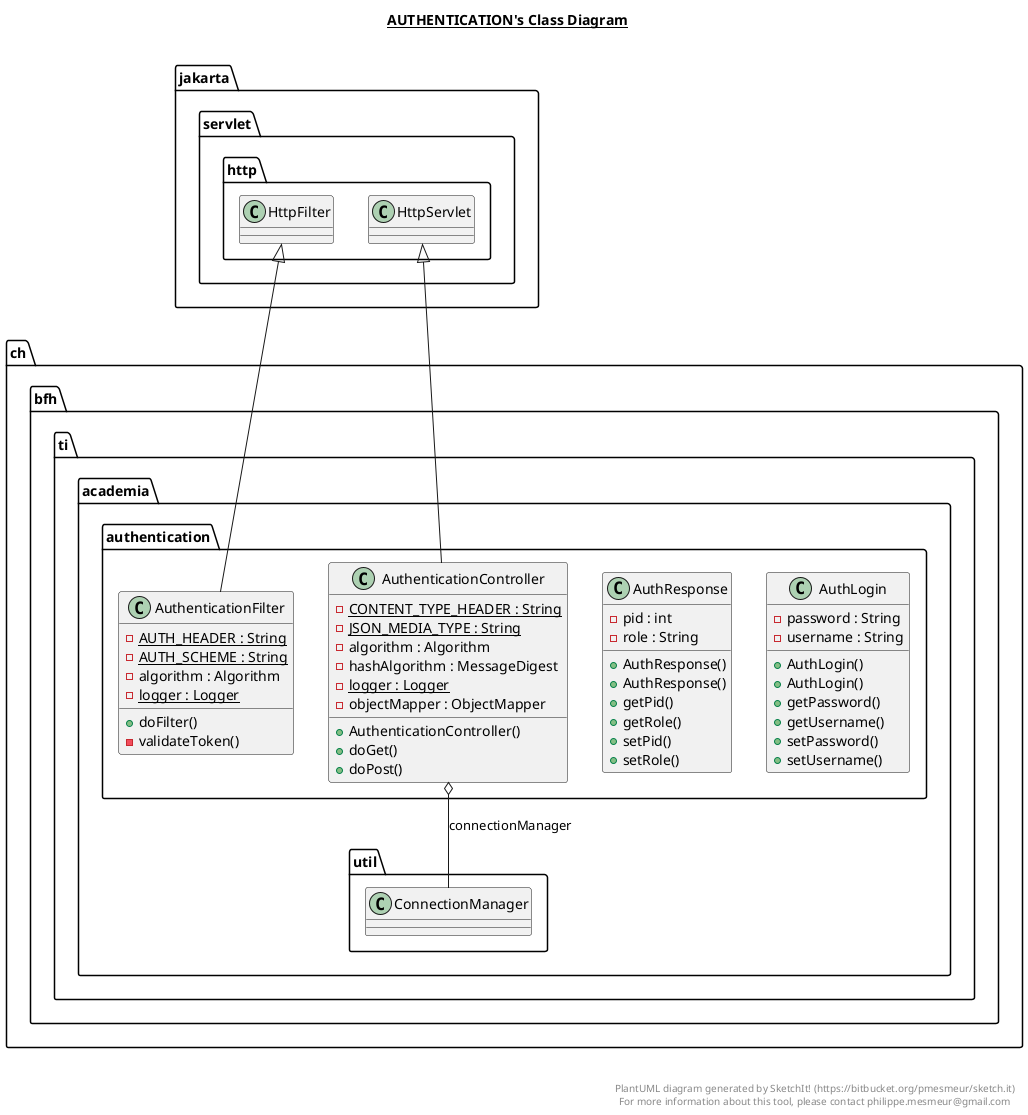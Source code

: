@startuml

title __AUTHENTICATION's Class Diagram__\n

  namespace ch.bfh.ti.academia {
    namespace authentication {
      class ch.bfh.ti.academia.authentication.AuthLogin {
          - password : String
          - username : String
          + AuthLogin()
          + AuthLogin()
          + getPassword()
          + getUsername()
          + setPassword()
          + setUsername()
      }
    }
  }
  

  namespace ch.bfh.ti.academia {
    namespace authentication {
      class ch.bfh.ti.academia.authentication.AuthResponse {
          - pid : int
          - role : String
          + AuthResponse()
          + AuthResponse()
          + getPid()
          + getRole()
          + setPid()
          + setRole()
      }
    }
  }
  

  namespace ch.bfh.ti.academia {
    namespace authentication {
      class ch.bfh.ti.academia.authentication.AuthenticationController {
          {static} - CONTENT_TYPE_HEADER : String
          {static} - JSON_MEDIA_TYPE : String
          - algorithm : Algorithm
          - hashAlgorithm : MessageDigest
          {static} - logger : Logger
          - objectMapper : ObjectMapper
          + AuthenticationController()
          + doGet()
          + doPost()
      }
    }
  }
  

  namespace ch.bfh.ti.academia {
    namespace authentication {
      class ch.bfh.ti.academia.authentication.AuthenticationFilter {
          {static} - AUTH_HEADER : String
          {static} - AUTH_SCHEME : String
          - algorithm : Algorithm
          {static} - logger : Logger
          + doFilter()
          - validateToken()
      }
    }
  }
  

  ch.bfh.ti.academia.authentication.AuthenticationController -up-|> jakarta.servlet.http.HttpServlet
  ch.bfh.ti.academia.authentication.AuthenticationController o-- ch.bfh.ti.academia.util.ConnectionManager : connectionManager
  ch.bfh.ti.academia.authentication.AuthenticationFilter -up-|> jakarta.servlet.http.HttpFilter


right footer


PlantUML diagram generated by SketchIt! (https://bitbucket.org/pmesmeur/sketch.it)
For more information about this tool, please contact philippe.mesmeur@gmail.com
endfooter

@enduml

